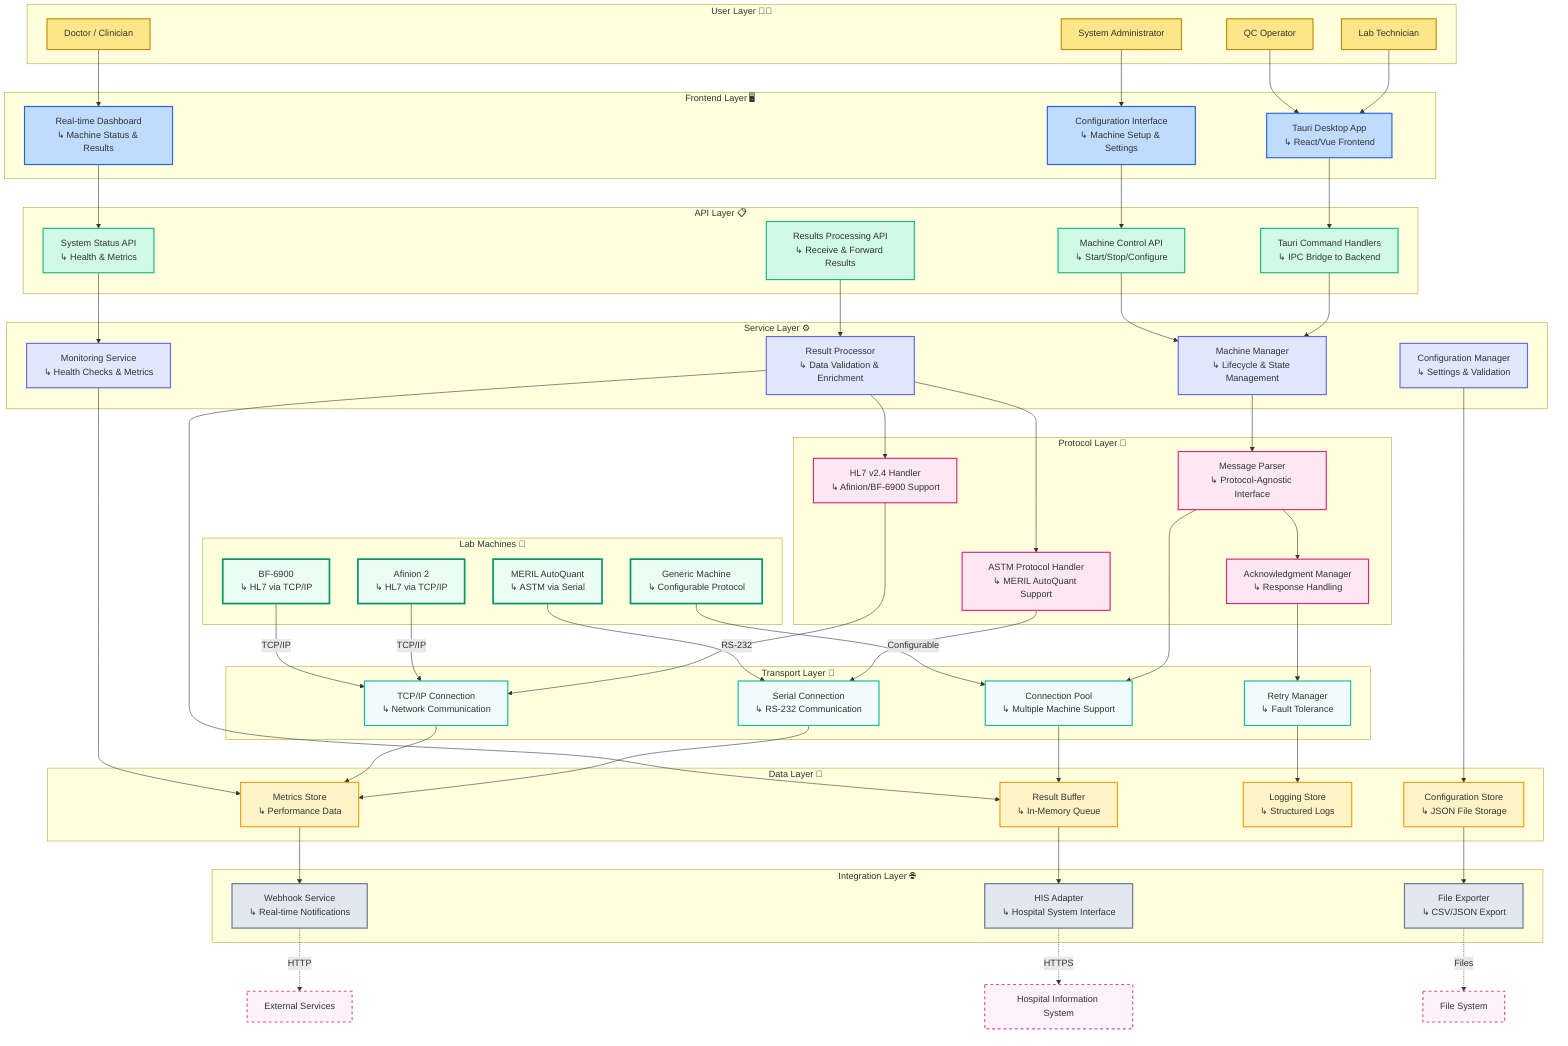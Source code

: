 flowchart TD
  %%========================
  %% LAYERS
  %%========================
  subgraph L1[User Layer 👩‍⚕️]
    LAB_TECH[Lab Technician]
    DOCTOR[Doctor / Clinician]
    ADMIN[System Administrator]
    QC_OPERATOR[QC Operator]
  end

  subgraph L2[Frontend Layer 🖥️]
    TAURI_UI[Tauri Desktop App<br/>↳ React/Vue Frontend]
    DASHBOARD[Real-time Dashboard<br/>↳ Machine Status & Results]
    CONFIG_UI[Configuration Interface<br/>↳ Machine Setup & Settings]
  end

  subgraph L3[API Layer 📋]
    TAURI_CMDS[Tauri Command Handlers<br/>↳ IPC Bridge to Backend]
    MACHINE_API[Machine Control API<br/>↳ Start/Stop/Configure]
    RESULTS_API[Results Processing API<br/>↳ Receive & Forward Results]
    STATUS_API[System Status API<br/>↳ Health & Metrics]
  end

  subgraph L4[Service Layer ⚙️]
    MACHINE_MGR[Machine Manager<br/>↳ Lifecycle & State Management]
    RESULT_PROC[Result Processor<br/>↳ Data Validation & Enrichment]
    CONFIG_MGR[Configuration Manager<br/>↳ Settings & Validation]
    MONITOR_SVC[Monitoring Service<br/>↳ Health Checks & Metrics]
  end

  subgraph L5[Protocol Layer 📡]
    ASTM_HANDLER[ASTM Protocol Handler<br/>↳ MERIL AutoQuant Support]
    HL7_HANDLER[HL7 v2.4 Handler<br/>↳ Afinion/BF-6900 Support]
    MSG_PARSER[Message Parser<br/>↳ Protocol-Agnostic Interface]
    ACK_MGR[Acknowledgment Manager<br/>↳ Response Handling]
  end

  subgraph L6[Transport Layer 🔌]
    SERIAL_CONN[Serial Connection<br/>↳ RS-232 Communication]
    TCP_CONN[TCP/IP Connection<br/>↳ Network Communication]
    CONN_POOL[Connection Pool<br/>↳ Multiple Machine Support]
    RETRY_MGR[Retry Manager<br/>↳ Fault Tolerance]
  end

  subgraph L7[Data Layer 💾]
    CONFIG_STORE[Configuration Store<br/>↳ JSON File Storage]
    RESULT_BUFFER[Result Buffer<br/>↳ In-Memory Queue]
    LOG_STORE[Logging Store<br/>↳ Structured Logs]
    METRICS_STORE[Metrics Store<br/>↳ Performance Data]
  end

  subgraph L8[Integration Layer 🌐]
    HIS_ADAPTER[HIS Adapter<br/>↳ Hospital System Interface]
    FILE_EXPORT[File Exporter<br/>↳ CSV/JSON Export]
    WEBHOOK_SVC[Webhook Service<br/>↳ Real-time Notifications]
  end

  %%========================
  %% INTERACTIONS
  %%========================

  %% User → Frontend
  LAB_TECH --> TAURI_UI
  DOCTOR --> DASHBOARD
  ADMIN --> CONFIG_UI
  QC_OPERATOR --> TAURI_UI

  %% Frontend → API
  TAURI_UI --> TAURI_CMDS
  DASHBOARD --> STATUS_API
  CONFIG_UI --> MACHINE_API

  %% API → Services
  TAURI_CMDS --> MACHINE_MGR
  MACHINE_API --> MACHINE_MGR
  RESULTS_API --> RESULT_PROC
  STATUS_API --> MONITOR_SVC

  %% Services → Protocol
  MACHINE_MGR --> MSG_PARSER
  RESULT_PROC --> ASTM_HANDLER
  RESULT_PROC --> HL7_HANDLER
  MSG_PARSER --> ACK_MGR

  %% Protocol → Transport
  ASTM_HANDLER --> SERIAL_CONN
  HL7_HANDLER --> TCP_CONN
  MSG_PARSER --> CONN_POOL
  ACK_MGR --> RETRY_MGR

  %% Transport → Data
  CONN_POOL --> RESULT_BUFFER
  RETRY_MGR --> LOG_STORE
  SERIAL_CONN --> METRICS_STORE
  TCP_CONN --> METRICS_STORE

  %% Services → Data
  CONFIG_MGR --> CONFIG_STORE
  MONITOR_SVC --> METRICS_STORE
  RESULT_PROC --> RESULT_BUFFER

  %% Data → Integration
  RESULT_BUFFER --> HIS_ADAPTER
  CONFIG_STORE --> FILE_EXPORT
  METRICS_STORE --> WEBHOOK_SVC

  %% Integration → External
  HIS_ADAPTER -.->|HTTPS| EXTERNAL_HIS[Hospital Information System]
  FILE_EXPORT -.->|Files| EXTERNAL_STORAGE[File System]
  WEBHOOK_SVC -.->|HTTP| EXTERNAL_WEBHOOK[External Services]

  %%========================
  %% MACHINE CONNECTIONS
  %%========================
  subgraph MACHINES[Lab Machines 🧪]
    MERIL[MERIL AutoQuant<br/>↳ ASTM via Serial]
    AFINION[Afinion 2<br/>↳ HL7 via TCP/IP]
    BF6900[BF-6900<br/>↳ HL7 via TCP/IP]
    GENERIC[Generic Machine<br/>↳ Configurable Protocol]
  end

  %% Machine Connections
  MERIL -->|RS-232| SERIAL_CONN
  AFINION -->|TCP/IP| TCP_CONN
  BF6900 -->|TCP/IP| TCP_CONN
  GENERIC -->|Configurable| CONN_POOL

  %%========================
  %% STYLING
  %%========================
  classDef user fill:#FDE68A,stroke:#CA8A04,stroke-width:2px
  classDef frontend fill:#BFDBFE,stroke:#2563EB,stroke-width:2px
  classDef api fill:#D1FAE5,stroke:#10B981,stroke-width:2px
  classDef service fill:#E0E7FF,stroke:#6366F1,stroke-width:2px
  classDef protocol fill:#FCE7F3,stroke:#DB2777,stroke-width:2px
  classDef transport fill:#F0FDFA,stroke:#14B8A6,stroke-width:2px
  classDef data fill:#FEF3C7,stroke:#F59E0B,stroke-width:2px
  classDef integration fill:#E2E8F0,stroke:#64748B,stroke-width:2px
  classDef machine fill:#ECFDF5,stroke:#059669,stroke-width:3px
  classDef external fill:#FDF2F8,stroke:#EC4899,stroke-width:2px,stroke-dasharray: 5 5

  class LAB_TECH,DOCTOR,ADMIN,QC_OPERATOR user
  class TAURI_UI,DASHBOARD,CONFIG_UI frontend
  class TAURI_CMDS,MACHINE_API,RESULTS_API,STATUS_API api
  class MACHINE_MGR,RESULT_PROC,CONFIG_MGR,MONITOR_SVC service
  class ASTM_HANDLER,HL7_HANDLER,MSG_PARSER,ACK_MGR protocol
  class SERIAL_CONN,TCP_CONN,CONN_POOL,RETRY_MGR transport
  class CONFIG_STORE,RESULT_BUFFER,LOG_STORE,METRICS_STORE data
  class HIS_ADAPTER,FILE_EXPORT,WEBHOOK_SVC integration
  class MERIL,AFINION,BF6900,GENERIC machine
  class EXTERNAL_HIS,EXTERNAL_STORAGE,EXTERNAL_WEBHOOK external